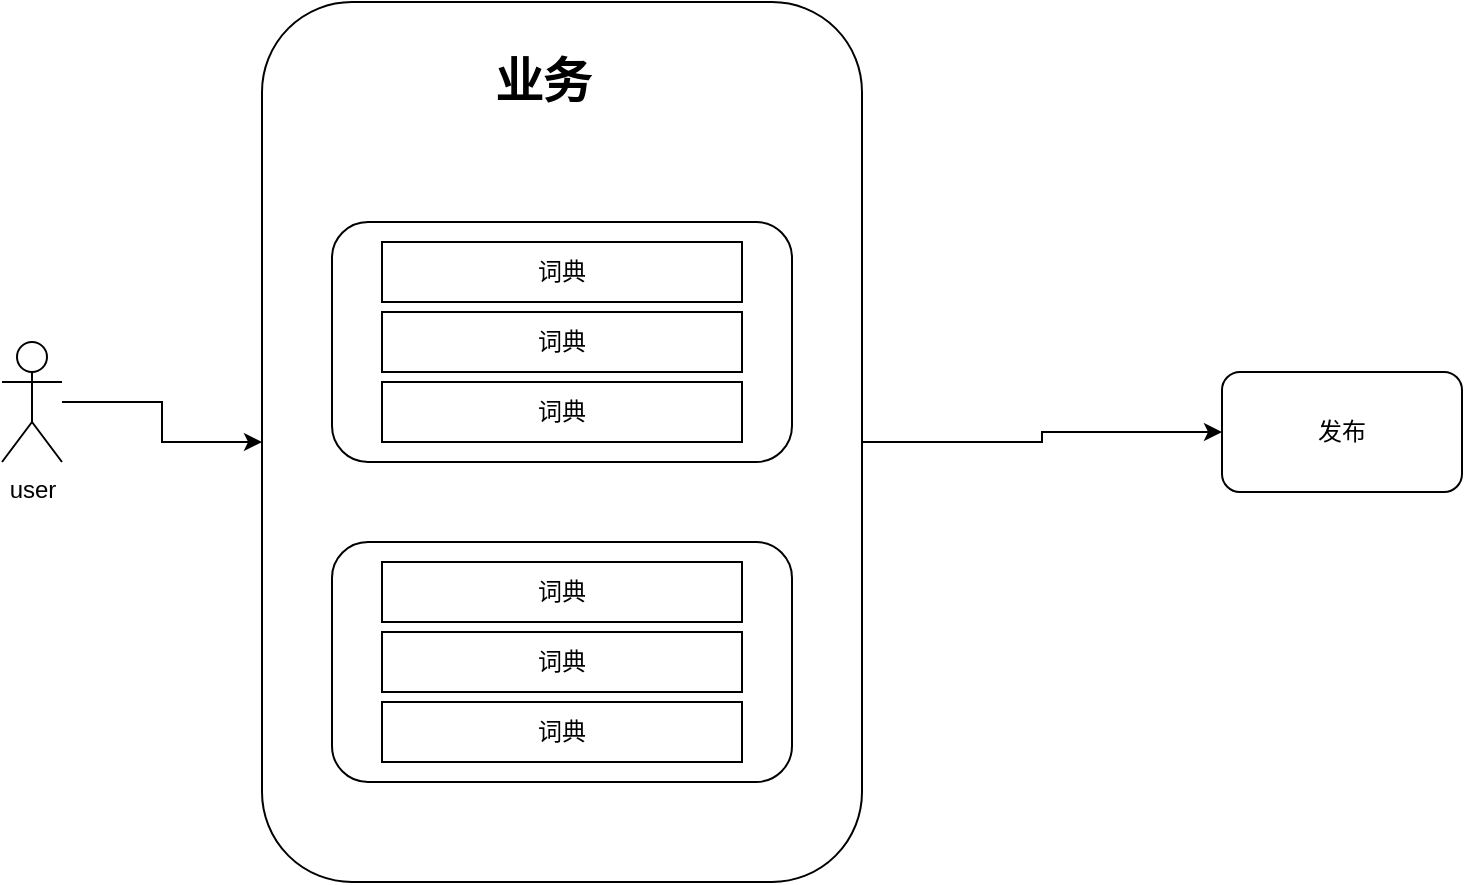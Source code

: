 <mxfile version="24.0.7" type="github" pages="4">
  <diagram name="第 1 页" id="l6emUrOzSnVmFB_7DevL">
    <mxGraphModel dx="1242" dy="700" grid="1" gridSize="10" guides="1" tooltips="1" connect="1" arrows="1" fold="1" page="1" pageScale="1" pageWidth="827" pageHeight="1169" math="0" shadow="0">
      <root>
        <mxCell id="0" />
        <mxCell id="1" parent="0" />
        <mxCell id="ZMbOlpGsep1Z9KWvkf07-7" style="edgeStyle=orthogonalEdgeStyle;rounded=0;orthogonalLoop=1;jettySize=auto;html=1;" edge="1" parent="1" source="ZMbOlpGsep1Z9KWvkf07-1" target="ZMbOlpGsep1Z9KWvkf07-2">
          <mxGeometry relative="1" as="geometry" />
        </mxCell>
        <mxCell id="ZMbOlpGsep1Z9KWvkf07-1" value="user" style="shape=umlActor;verticalLabelPosition=bottom;verticalAlign=top;html=1;outlineConnect=0;" vertex="1" parent="1">
          <mxGeometry x="30" y="300" width="30" height="60" as="geometry" />
        </mxCell>
        <mxCell id="ZMbOlpGsep1Z9KWvkf07-17" style="edgeStyle=orthogonalEdgeStyle;rounded=0;orthogonalLoop=1;jettySize=auto;html=1;" edge="1" parent="1" source="ZMbOlpGsep1Z9KWvkf07-2" target="ZMbOlpGsep1Z9KWvkf07-16">
          <mxGeometry relative="1" as="geometry" />
        </mxCell>
        <mxCell id="ZMbOlpGsep1Z9KWvkf07-2" value="" style="rounded=1;whiteSpace=wrap;html=1;" vertex="1" parent="1">
          <mxGeometry x="160" y="130" width="300" height="440" as="geometry" />
        </mxCell>
        <mxCell id="ZMbOlpGsep1Z9KWvkf07-3" value="" style="rounded=1;whiteSpace=wrap;html=1;" vertex="1" parent="1">
          <mxGeometry x="195" y="240" width="230" height="120" as="geometry" />
        </mxCell>
        <mxCell id="ZMbOlpGsep1Z9KWvkf07-5" value="词典" style="rounded=0;whiteSpace=wrap;html=1;" vertex="1" parent="1">
          <mxGeometry x="220" y="250" width="180" height="30" as="geometry" />
        </mxCell>
        <mxCell id="ZMbOlpGsep1Z9KWvkf07-8" value="业务" style="text;strokeColor=none;fillColor=none;html=1;fontSize=24;fontStyle=1;verticalAlign=middle;align=center;" vertex="1" parent="1">
          <mxGeometry x="250" y="150" width="100" height="40" as="geometry" />
        </mxCell>
        <mxCell id="ZMbOlpGsep1Z9KWvkf07-9" value="词典" style="rounded=0;whiteSpace=wrap;html=1;" vertex="1" parent="1">
          <mxGeometry x="220" y="285" width="180" height="30" as="geometry" />
        </mxCell>
        <mxCell id="ZMbOlpGsep1Z9KWvkf07-10" value="词典" style="rounded=0;whiteSpace=wrap;html=1;" vertex="1" parent="1">
          <mxGeometry x="220" y="320" width="180" height="30" as="geometry" />
        </mxCell>
        <mxCell id="ZMbOlpGsep1Z9KWvkf07-12" value="" style="rounded=1;whiteSpace=wrap;html=1;" vertex="1" parent="1">
          <mxGeometry x="195" y="400" width="230" height="120" as="geometry" />
        </mxCell>
        <mxCell id="ZMbOlpGsep1Z9KWvkf07-13" value="词典" style="rounded=0;whiteSpace=wrap;html=1;" vertex="1" parent="1">
          <mxGeometry x="220" y="410" width="180" height="30" as="geometry" />
        </mxCell>
        <mxCell id="ZMbOlpGsep1Z9KWvkf07-14" value="词典" style="rounded=0;whiteSpace=wrap;html=1;" vertex="1" parent="1">
          <mxGeometry x="220" y="445" width="180" height="30" as="geometry" />
        </mxCell>
        <mxCell id="ZMbOlpGsep1Z9KWvkf07-15" value="词典" style="rounded=0;whiteSpace=wrap;html=1;" vertex="1" parent="1">
          <mxGeometry x="220" y="480" width="180" height="30" as="geometry" />
        </mxCell>
        <mxCell id="ZMbOlpGsep1Z9KWvkf07-16" value="发布" style="rounded=1;whiteSpace=wrap;html=1;" vertex="1" parent="1">
          <mxGeometry x="640" y="315" width="120" height="60" as="geometry" />
        </mxCell>
      </root>
    </mxGraphModel>
  </diagram>
  <diagram id="jPWr8bXardAzIKBr7tCv" name="第 2 页">
    <mxGraphModel dx="1242" dy="700" grid="1" gridSize="10" guides="1" tooltips="1" connect="1" arrows="1" fold="1" page="1" pageScale="1" pageWidth="827" pageHeight="1169" math="0" shadow="0">
      <root>
        <mxCell id="0" />
        <mxCell id="1" parent="0" />
        <mxCell id="8--V_2t-svgCwVSzCJjm-7" style="edgeStyle=orthogonalEdgeStyle;rounded=0;orthogonalLoop=1;jettySize=auto;html=1;" parent="1" source="ePdLGfik9J22Y3rFjFvy-2" target="ePdLGfik9J22Y3rFjFvy-7" edge="1">
          <mxGeometry relative="1" as="geometry" />
        </mxCell>
        <mxCell id="8--V_2t-svgCwVSzCJjm-8" style="edgeStyle=orthogonalEdgeStyle;rounded=0;orthogonalLoop=1;jettySize=auto;html=1;entryX=0.5;entryY=0;entryDx=0;entryDy=0;exitX=0.091;exitY=0.971;exitDx=0;exitDy=0;exitPerimeter=0;" parent="1" source="ePdLGfik9J22Y3rFjFvy-2" target="ePdLGfik9J22Y3rFjFvy-3" edge="1">
          <mxGeometry relative="1" as="geometry">
            <Array as="points">
              <mxPoint x="234" y="180" />
              <mxPoint x="230" y="180" />
            </Array>
          </mxGeometry>
        </mxCell>
        <mxCell id="8--V_2t-svgCwVSzCJjm-9" style="edgeStyle=orthogonalEdgeStyle;rounded=0;orthogonalLoop=1;jettySize=auto;html=1;entryX=0.5;entryY=0;entryDx=0;entryDy=0;exitX=0.934;exitY=1.05;exitDx=0;exitDy=0;exitPerimeter=0;" parent="1" source="ePdLGfik9J22Y3rFjFvy-2" target="8--V_2t-svgCwVSzCJjm-4" edge="1">
          <mxGeometry relative="1" as="geometry" />
        </mxCell>
        <mxCell id="ePdLGfik9J22Y3rFjFvy-2" value="搜索评估系统" style="rounded=1;whiteSpace=wrap;html=1;" parent="1" vertex="1">
          <mxGeometry x="150" y="70" width="920" height="60" as="geometry" />
        </mxCell>
        <mxCell id="8--V_2t-svgCwVSzCJjm-10" style="edgeStyle=orthogonalEdgeStyle;rounded=0;orthogonalLoop=1;jettySize=auto;html=1;entryX=0.5;entryY=0;entryDx=0;entryDy=0;" parent="1" source="ePdLGfik9J22Y3rFjFvy-3" target="ePdLGfik9J22Y3rFjFvy-5" edge="1">
          <mxGeometry relative="1" as="geometry" />
        </mxCell>
        <mxCell id="8--V_2t-svgCwVSzCJjm-11" style="edgeStyle=orthogonalEdgeStyle;rounded=0;orthogonalLoop=1;jettySize=auto;html=1;entryX=0.5;entryY=0;entryDx=0;entryDy=0;" parent="1" source="ePdLGfik9J22Y3rFjFvy-3" target="ePdLGfik9J22Y3rFjFvy-4" edge="1">
          <mxGeometry relative="1" as="geometry" />
        </mxCell>
        <mxCell id="8--V_2t-svgCwVSzCJjm-12" style="edgeStyle=orthogonalEdgeStyle;rounded=0;orthogonalLoop=1;jettySize=auto;html=1;entryX=0.5;entryY=0;entryDx=0;entryDy=0;" parent="1" source="ePdLGfik9J22Y3rFjFvy-3" target="8--V_2t-svgCwVSzCJjm-1" edge="1">
          <mxGeometry relative="1" as="geometry" />
        </mxCell>
        <mxCell id="ePdLGfik9J22Y3rFjFvy-3" value="业务列表" style="rounded=1;whiteSpace=wrap;html=1;" parent="1" vertex="1">
          <mxGeometry x="190" y="220" width="80" height="130" as="geometry" />
        </mxCell>
        <mxCell id="ePdLGfik9J22Y3rFjFvy-4" value="词表配置" style="rounded=1;whiteSpace=wrap;html=1;" parent="1" vertex="1">
          <mxGeometry x="150" y="450" width="80" height="160" as="geometry" />
        </mxCell>
        <mxCell id="ePdLGfik9J22Y3rFjFvy-5" value="规则组" style="rounded=1;whiteSpace=wrap;html=1;" parent="1" vertex="1">
          <mxGeometry x="20" y="450" width="80" height="160" as="geometry" />
        </mxCell>
        <mxCell id="ePdLGfik9J22Y3rFjFvy-6" value="结论总结" style="rounded=1;whiteSpace=wrap;html=1;" parent="1" vertex="1">
          <mxGeometry x="510" y="440" width="80" height="160" as="geometry" />
        </mxCell>
        <mxCell id="8--V_2t-svgCwVSzCJjm-13" style="edgeStyle=orthogonalEdgeStyle;rounded=0;orthogonalLoop=1;jettySize=auto;html=1;entryX=0.5;entryY=0;entryDx=0;entryDy=0;exitX=0;exitY=0.5;exitDx=0;exitDy=0;" parent="1" source="ePdLGfik9J22Y3rFjFvy-7" target="ePdLGfik9J22Y3rFjFvy-6" edge="1">
          <mxGeometry relative="1" as="geometry" />
        </mxCell>
        <mxCell id="8--V_2t-svgCwVSzCJjm-14" style="edgeStyle=orthogonalEdgeStyle;rounded=0;orthogonalLoop=1;jettySize=auto;html=1;entryX=0.5;entryY=0;entryDx=0;entryDy=0;" parent="1" source="ePdLGfik9J22Y3rFjFvy-7" target="8--V_2t-svgCwVSzCJjm-2" edge="1">
          <mxGeometry relative="1" as="geometry" />
        </mxCell>
        <mxCell id="8--V_2t-svgCwVSzCJjm-15" style="edgeStyle=orthogonalEdgeStyle;rounded=0;orthogonalLoop=1;jettySize=auto;html=1;" parent="1" source="ePdLGfik9J22Y3rFjFvy-7" target="ePdLGfik9J22Y3rFjFvy-8" edge="1">
          <mxGeometry relative="1" as="geometry" />
        </mxCell>
        <mxCell id="8--V_2t-svgCwVSzCJjm-16" style="edgeStyle=orthogonalEdgeStyle;rounded=0;orthogonalLoop=1;jettySize=auto;html=1;" parent="1" source="ePdLGfik9J22Y3rFjFvy-7" target="8--V_2t-svgCwVSzCJjm-3" edge="1">
          <mxGeometry relative="1" as="geometry" />
        </mxCell>
        <mxCell id="ePdLGfik9J22Y3rFjFvy-7" value="Box召回评估" style="rounded=1;whiteSpace=wrap;html=1;" parent="1" vertex="1">
          <mxGeometry x="570" y="210" width="80" height="160" as="geometry" />
        </mxCell>
        <mxCell id="ePdLGfik9J22Y3rFjFvy-8" value="任务列表" style="rounded=1;whiteSpace=wrap;html=1;" parent="1" vertex="1">
          <mxGeometry x="400" y="440" width="80" height="160" as="geometry" />
        </mxCell>
        <mxCell id="8--V_2t-svgCwVSzCJjm-1" value="发布历史" style="rounded=1;whiteSpace=wrap;html=1;" parent="1" vertex="1">
          <mxGeometry x="280" y="450" width="80" height="160" as="geometry" />
        </mxCell>
        <mxCell id="8--V_2t-svgCwVSzCJjm-2" value="理想召回集合" style="rounded=1;whiteSpace=wrap;html=1;" parent="1" vertex="1">
          <mxGeometry x="660" y="440" width="80" height="160" as="geometry" />
        </mxCell>
        <mxCell id="8--V_2t-svgCwVSzCJjm-3" value="拨测" style="rounded=1;whiteSpace=wrap;html=1;" parent="1" vertex="1">
          <mxGeometry x="780" y="440" width="80" height="160" as="geometry" />
        </mxCell>
        <mxCell id="8--V_2t-svgCwVSzCJjm-17" style="edgeStyle=orthogonalEdgeStyle;rounded=0;orthogonalLoop=1;jettySize=auto;html=1;" parent="1" source="8--V_2t-svgCwVSzCJjm-4" target="8--V_2t-svgCwVSzCJjm-5" edge="1">
          <mxGeometry relative="1" as="geometry" />
        </mxCell>
        <mxCell id="8--V_2t-svgCwVSzCJjm-18" style="edgeStyle=orthogonalEdgeStyle;rounded=0;orthogonalLoop=1;jettySize=auto;html=1;" parent="1" source="8--V_2t-svgCwVSzCJjm-4" target="8--V_2t-svgCwVSzCJjm-6" edge="1">
          <mxGeometry relative="1" as="geometry" />
        </mxCell>
        <mxCell id="8--V_2t-svgCwVSzCJjm-4" value="混排配置" style="rounded=1;whiteSpace=wrap;html=1;" parent="1" vertex="1">
          <mxGeometry x="970" y="200" width="80" height="160" as="geometry" />
        </mxCell>
        <mxCell id="8--V_2t-svgCwVSzCJjm-5" value="正则配置" style="rounded=1;whiteSpace=wrap;html=1;" parent="1" vertex="1">
          <mxGeometry x="910" y="440" width="80" height="160" as="geometry" />
        </mxCell>
        <mxCell id="8--V_2t-svgCwVSzCJjm-6" value="query配置" style="rounded=1;whiteSpace=wrap;html=1;" parent="1" vertex="1">
          <mxGeometry x="1030" y="440" width="80" height="160" as="geometry" />
        </mxCell>
      </root>
    </mxGraphModel>
  </diagram>
  <diagram id="kND9jm7_zfjJ1JPley15" name="第 3 页">
    <mxGraphModel dx="1242" dy="700" grid="1" gridSize="10" guides="1" tooltips="1" connect="1" arrows="1" fold="1" page="1" pageScale="1" pageWidth="827" pageHeight="1169" math="0" shadow="0">
      <root>
        <mxCell id="0" />
        <mxCell id="1" parent="0" />
        <mxCell id="hOboSfyhpxf57Wa3boS7-9" style="edgeStyle=orthogonalEdgeStyle;rounded=0;orthogonalLoop=1;jettySize=auto;html=1;exitX=1;exitY=0.5;exitDx=0;exitDy=0;" edge="1" parent="1" source="hOboSfyhpxf57Wa3boS7-2" target="hOboSfyhpxf57Wa3boS7-6">
          <mxGeometry relative="1" as="geometry" />
        </mxCell>
        <mxCell id="hOboSfyhpxf57Wa3boS7-2" value="评估结论" style="rounded=1;whiteSpace=wrap;html=1;" vertex="1" parent="1">
          <mxGeometry x="20" y="270" width="150" height="70" as="geometry" />
        </mxCell>
        <mxCell id="hOboSfyhpxf57Wa3boS7-8" style="edgeStyle=orthogonalEdgeStyle;rounded=0;orthogonalLoop=1;jettySize=auto;html=1;" edge="1" parent="1" source="hOboSfyhpxf57Wa3boS7-3" target="hOboSfyhpxf57Wa3boS7-2">
          <mxGeometry relative="1" as="geometry" />
        </mxCell>
        <mxCell id="hOboSfyhpxf57Wa3boS7-3" value="运营人员" style="shape=umlActor;verticalLabelPosition=bottom;verticalAlign=top;html=1;outlineConnect=0;" vertex="1" parent="1">
          <mxGeometry x="384" y="110" width="30" height="60" as="geometry" />
        </mxCell>
        <mxCell id="hOboSfyhpxf57Wa3boS7-5" value="拨测系统" style="rounded=1;whiteSpace=wrap;html=1;" vertex="1" parent="1">
          <mxGeometry x="324" y="420" width="150" height="70" as="geometry" />
        </mxCell>
        <mxCell id="hOboSfyhpxf57Wa3boS7-15" style="edgeStyle=orthogonalEdgeStyle;rounded=0;orthogonalLoop=1;jettySize=auto;html=1;" edge="1" parent="1" source="hOboSfyhpxf57Wa3boS7-6" target="hOboSfyhpxf57Wa3boS7-11">
          <mxGeometry relative="1" as="geometry" />
        </mxCell>
        <mxCell id="hOboSfyhpxf57Wa3boS7-16" style="edgeStyle=orthogonalEdgeStyle;rounded=0;orthogonalLoop=1;jettySize=auto;html=1;" edge="1" parent="1" source="hOboSfyhpxf57Wa3boS7-6" target="hOboSfyhpxf57Wa3boS7-5">
          <mxGeometry relative="1" as="geometry" />
        </mxCell>
        <mxCell id="hOboSfyhpxf57Wa3boS7-6" value="理想召回集合" style="rounded=1;whiteSpace=wrap;html=1;" vertex="1" parent="1">
          <mxGeometry x="324" y="270" width="150" height="70" as="geometry" />
        </mxCell>
        <mxCell id="hOboSfyhpxf57Wa3boS7-10" value="&lt;font style=&quot;font-size: 8px;&quot;&gt;标记为理想召回集合&lt;/font&gt;" style="text;strokeColor=none;fillColor=none;html=1;fontSize=24;fontStyle=1;verticalAlign=middle;align=center;" vertex="1" parent="1">
          <mxGeometry x="190" y="260" width="100" height="40" as="geometry" />
        </mxCell>
        <mxCell id="hOboSfyhpxf57Wa3boS7-11" value="搜索词" style="swimlane;fontStyle=0;childLayout=stackLayout;horizontal=1;startSize=30;horizontalStack=0;resizeParent=1;resizeParentMax=0;resizeLast=0;collapsible=1;marginBottom=0;whiteSpace=wrap;html=1;" vertex="1" parent="1">
          <mxGeometry x="580" y="190" width="140" height="120" as="geometry" />
        </mxCell>
        <mxCell id="hOboSfyhpxf57Wa3boS7-12" value="词组1" style="text;strokeColor=none;fillColor=none;align=left;verticalAlign=middle;spacingLeft=4;spacingRight=4;overflow=hidden;points=[[0,0.5],[1,0.5]];portConstraint=eastwest;rotatable=0;whiteSpace=wrap;html=1;" vertex="1" parent="hOboSfyhpxf57Wa3boS7-11">
          <mxGeometry y="30" width="140" height="30" as="geometry" />
        </mxCell>
        <mxCell id="hOboSfyhpxf57Wa3boS7-13" value="词组2" style="text;strokeColor=none;fillColor=none;align=left;verticalAlign=middle;spacingLeft=4;spacingRight=4;overflow=hidden;points=[[0,0.5],[1,0.5]];portConstraint=eastwest;rotatable=0;whiteSpace=wrap;html=1;" vertex="1" parent="hOboSfyhpxf57Wa3boS7-11">
          <mxGeometry y="60" width="140" height="30" as="geometry" />
        </mxCell>
        <mxCell id="hOboSfyhpxf57Wa3boS7-14" value="词组3" style="text;strokeColor=none;fillColor=none;align=left;verticalAlign=middle;spacingLeft=4;spacingRight=4;overflow=hidden;points=[[0,0.5],[1,0.5]];portConstraint=eastwest;rotatable=0;whiteSpace=wrap;html=1;" vertex="1" parent="hOboSfyhpxf57Wa3boS7-11">
          <mxGeometry y="90" width="140" height="30" as="geometry" />
        </mxCell>
        <mxCell id="hOboSfyhpxf57Wa3boS7-17" value="现网" style="ellipse;shape=cloud;whiteSpace=wrap;html=1;" vertex="1" parent="1">
          <mxGeometry x="260" y="530" width="230" height="125" as="geometry" />
        </mxCell>
        <mxCell id="hOboSfyhpxf57Wa3boS7-18" style="edgeStyle=orthogonalEdgeStyle;rounded=0;orthogonalLoop=1;jettySize=auto;html=1;entryX=0.625;entryY=0.2;entryDx=0;entryDy=0;entryPerimeter=0;" edge="1" parent="1" source="hOboSfyhpxf57Wa3boS7-5" target="hOboSfyhpxf57Wa3boS7-17">
          <mxGeometry relative="1" as="geometry" />
        </mxCell>
      </root>
    </mxGraphModel>
  </diagram>
  <diagram id="wDARczKP_Wv-C1GTYEmb" name="第 4 页">
    <mxGraphModel dx="1242" dy="700" grid="1" gridSize="10" guides="1" tooltips="1" connect="1" arrows="1" fold="1" page="1" pageScale="1" pageWidth="827" pageHeight="1169" math="0" shadow="0">
      <root>
        <mxCell id="0" />
        <mxCell id="1" parent="0" />
        <mxCell id="kiNaNb92vECmqPFhMeKw-5" style="edgeStyle=orthogonalEdgeStyle;rounded=0;orthogonalLoop=1;jettySize=auto;html=1;entryX=0;entryY=0.75;entryDx=0;entryDy=0;exitX=1;exitY=0.333;exitDx=0;exitDy=0;exitPerimeter=0;" edge="1" parent="1" source="kiNaNb92vECmqPFhMeKw-1" target="kiNaNb92vECmqPFhMeKw-2">
          <mxGeometry relative="1" as="geometry">
            <mxPoint x="190" y="330" as="targetPoint" />
            <mxPoint x="150" y="340" as="sourcePoint" />
            <Array as="points">
              <mxPoint x="140" y="350" />
              <mxPoint x="270" y="350" />
              <mxPoint x="270" y="205" />
            </Array>
          </mxGeometry>
        </mxCell>
        <mxCell id="kiNaNb92vECmqPFhMeKw-6" style="edgeStyle=orthogonalEdgeStyle;rounded=0;orthogonalLoop=1;jettySize=auto;html=1;" edge="1" parent="1" source="kiNaNb92vECmqPFhMeKw-1" target="kiNaNb92vECmqPFhMeKw-3">
          <mxGeometry relative="1" as="geometry" />
        </mxCell>
        <mxCell id="kiNaNb92vECmqPFhMeKw-7" style="edgeStyle=orthogonalEdgeStyle;rounded=0;orthogonalLoop=1;jettySize=auto;html=1;entryX=0;entryY=0.5;entryDx=0;entryDy=0;" edge="1" parent="1" source="kiNaNb92vECmqPFhMeKw-1" target="kiNaNb92vECmqPFhMeKw-4">
          <mxGeometry relative="1" as="geometry" />
        </mxCell>
        <mxCell id="kiNaNb92vECmqPFhMeKw-1" value="user" style="shape=umlActor;verticalLabelPosition=bottom;verticalAlign=top;html=1;outlineConnect=0;" vertex="1" parent="1">
          <mxGeometry x="110" y="320" width="30" height="60" as="geometry" />
        </mxCell>
        <mxCell id="kiNaNb92vECmqPFhMeKw-2" value="业务权重配置" style="rounded=1;whiteSpace=wrap;html=1;" vertex="1" parent="1">
          <mxGeometry x="400" y="160" width="120" height="60" as="geometry" />
        </mxCell>
        <mxCell id="kiNaNb92vECmqPFhMeKw-3" value="query权重配置" style="rounded=1;whiteSpace=wrap;html=1;" vertex="1" parent="1">
          <mxGeometry x="400" y="320" width="120" height="60" as="geometry" />
        </mxCell>
        <mxCell id="kiNaNb92vECmqPFhMeKw-4" value="正则配置" style="rounded=1;whiteSpace=wrap;html=1;" vertex="1" parent="1">
          <mxGeometry x="400" y="480" width="120" height="60" as="geometry" />
        </mxCell>
      </root>
    </mxGraphModel>
  </diagram>
</mxfile>
